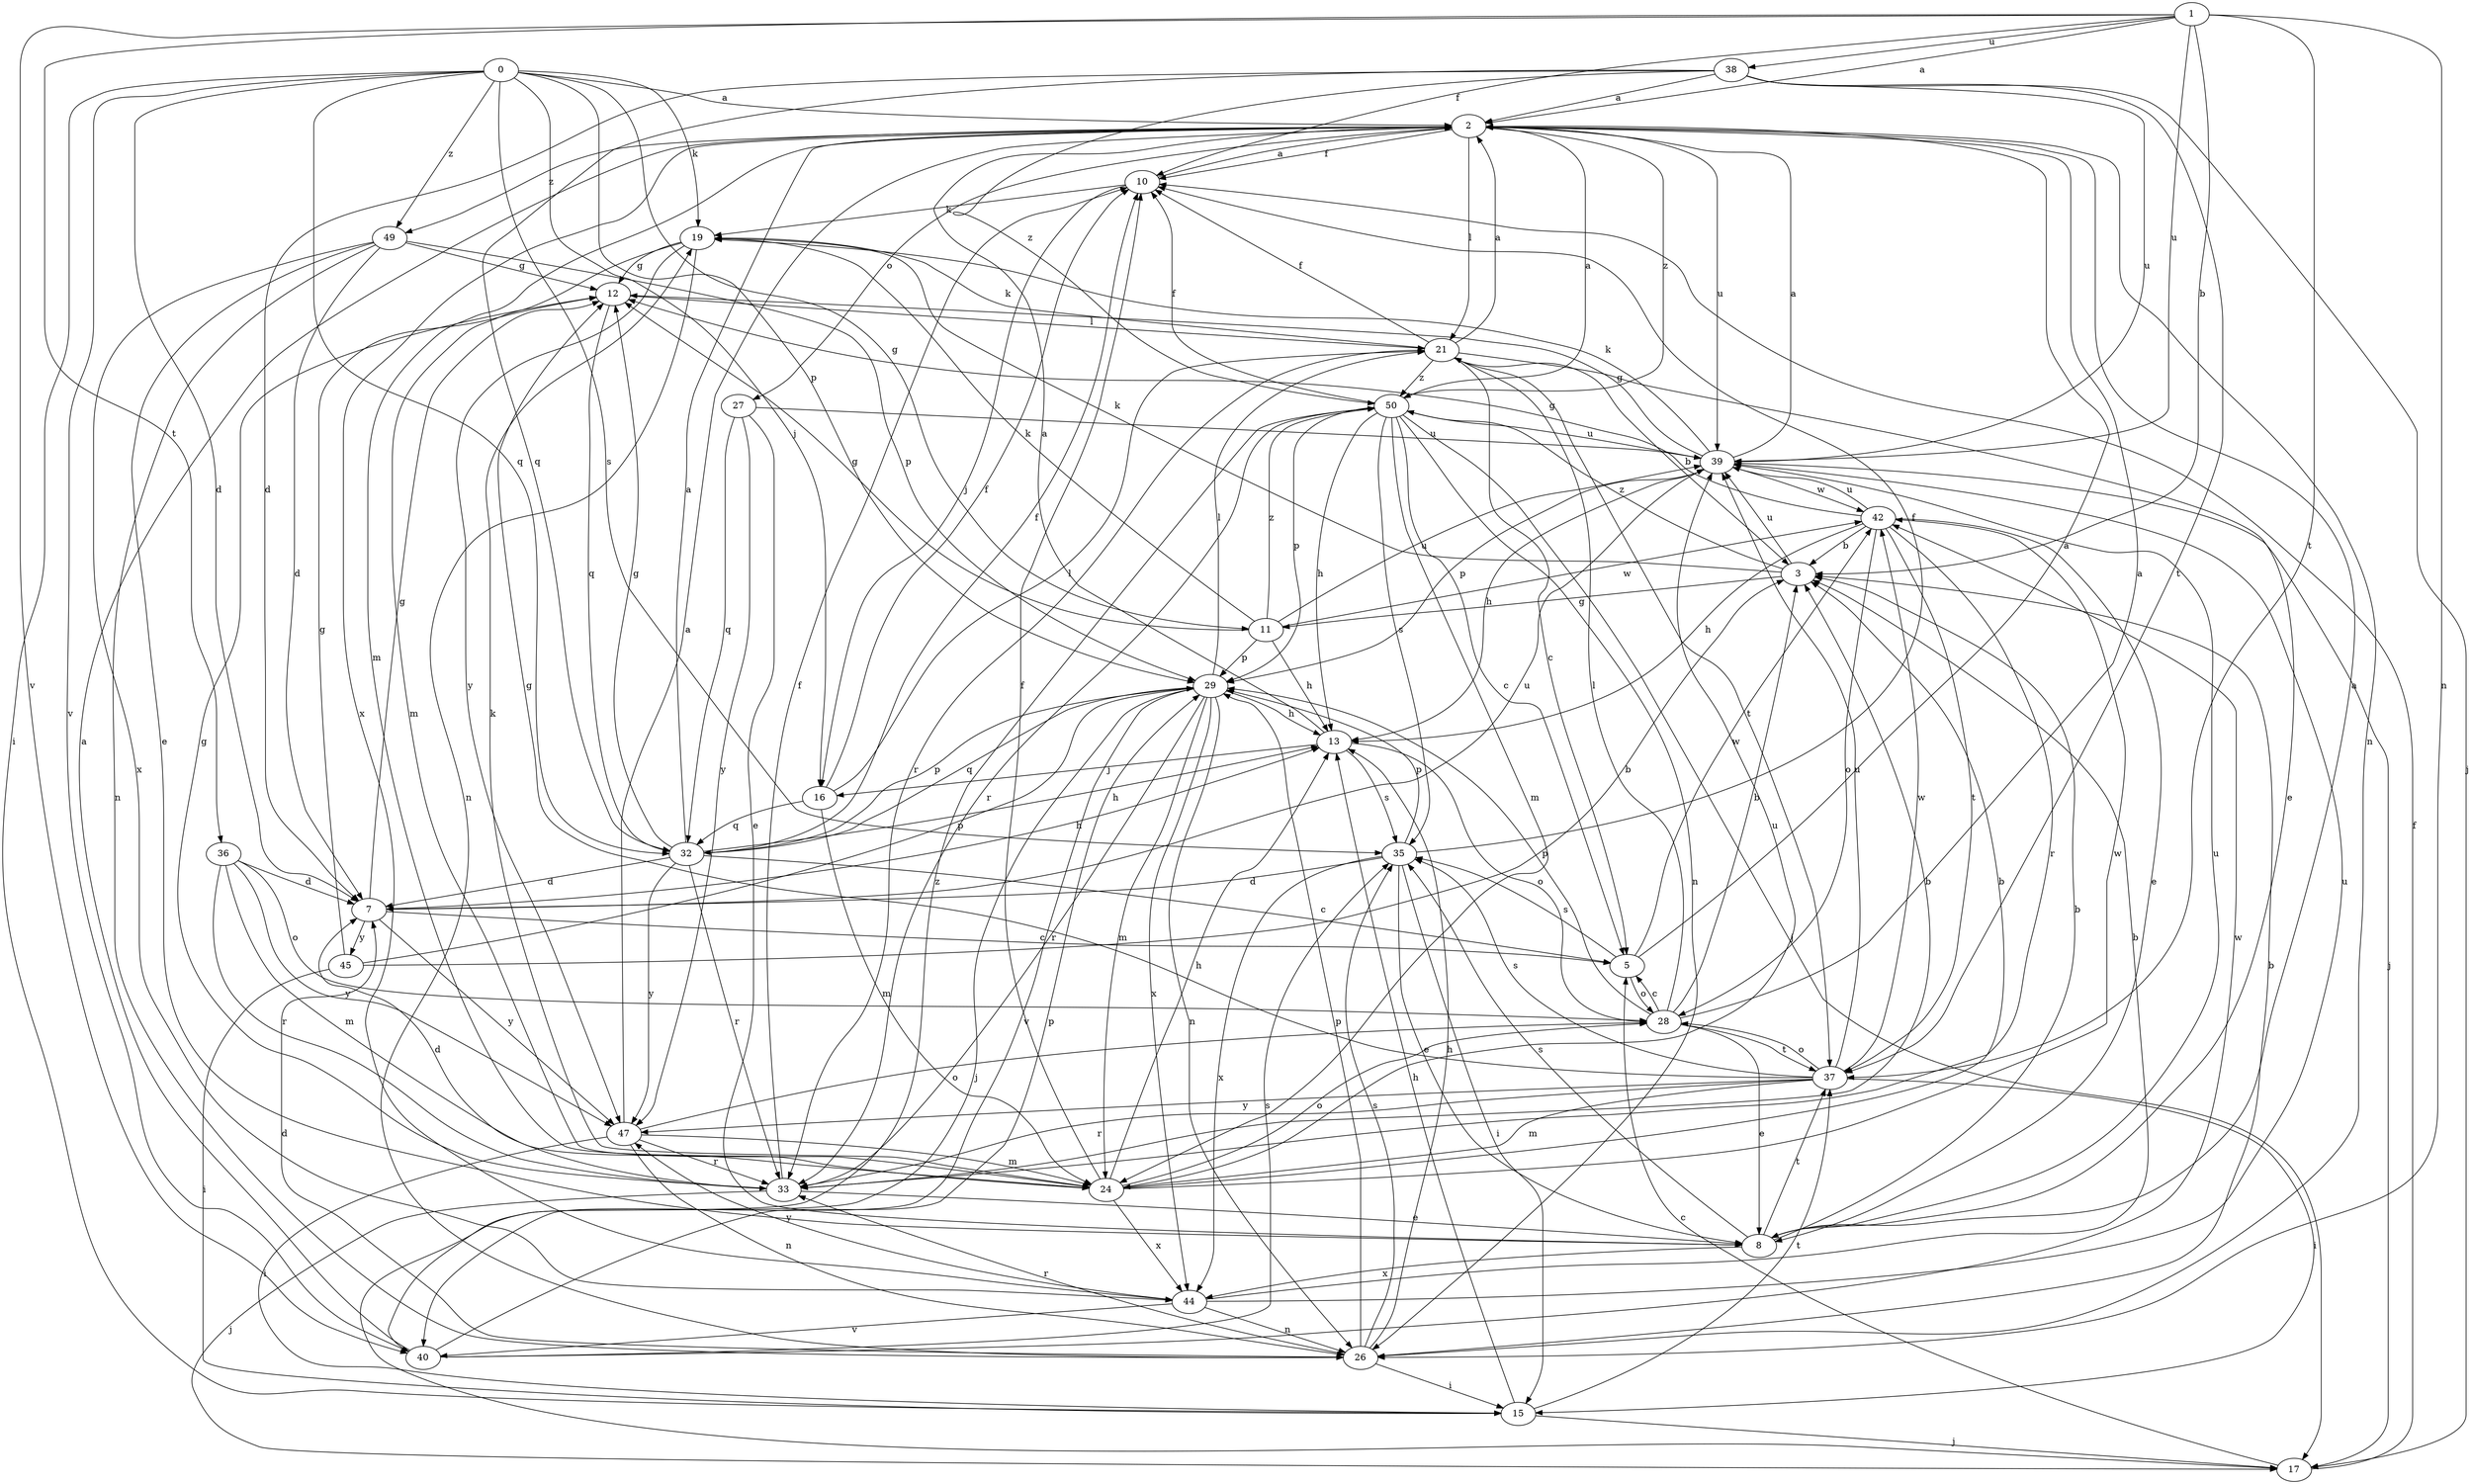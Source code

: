 strict digraph  {
0;
1;
2;
3;
5;
7;
8;
10;
11;
12;
13;
15;
16;
17;
19;
21;
24;
26;
27;
28;
29;
32;
33;
35;
36;
37;
38;
39;
40;
42;
44;
45;
47;
49;
50;
0 -> 2  [label=a];
0 -> 7  [label=d];
0 -> 11  [label=g];
0 -> 15  [label=i];
0 -> 16  [label=j];
0 -> 19  [label=k];
0 -> 29  [label=p];
0 -> 32  [label=q];
0 -> 35  [label=s];
0 -> 40  [label=v];
0 -> 49  [label=z];
1 -> 2  [label=a];
1 -> 3  [label=b];
1 -> 10  [label=f];
1 -> 26  [label=n];
1 -> 36  [label=t];
1 -> 37  [label=t];
1 -> 38  [label=u];
1 -> 39  [label=u];
1 -> 40  [label=v];
2 -> 10  [label=f];
2 -> 21  [label=l];
2 -> 24  [label=m];
2 -> 26  [label=n];
2 -> 27  [label=o];
2 -> 39  [label=u];
2 -> 44  [label=x];
2 -> 49  [label=z];
2 -> 50  [label=z];
3 -> 11  [label=g];
3 -> 19  [label=k];
3 -> 39  [label=u];
3 -> 50  [label=z];
5 -> 2  [label=a];
5 -> 28  [label=o];
5 -> 35  [label=s];
5 -> 42  [label=w];
7 -> 5  [label=c];
7 -> 12  [label=g];
7 -> 13  [label=h];
7 -> 39  [label=u];
7 -> 45  [label=y];
7 -> 47  [label=y];
8 -> 2  [label=a];
8 -> 3  [label=b];
8 -> 35  [label=s];
8 -> 37  [label=t];
8 -> 39  [label=u];
8 -> 44  [label=x];
10 -> 2  [label=a];
10 -> 16  [label=j];
10 -> 19  [label=k];
11 -> 12  [label=g];
11 -> 13  [label=h];
11 -> 19  [label=k];
11 -> 29  [label=p];
11 -> 39  [label=u];
11 -> 42  [label=w];
11 -> 50  [label=z];
12 -> 21  [label=l];
12 -> 32  [label=q];
13 -> 2  [label=a];
13 -> 16  [label=j];
13 -> 28  [label=o];
13 -> 35  [label=s];
15 -> 13  [label=h];
15 -> 17  [label=j];
15 -> 37  [label=t];
16 -> 10  [label=f];
16 -> 21  [label=l];
16 -> 24  [label=m];
16 -> 32  [label=q];
17 -> 5  [label=c];
17 -> 10  [label=f];
19 -> 12  [label=g];
19 -> 24  [label=m];
19 -> 26  [label=n];
19 -> 47  [label=y];
21 -> 2  [label=a];
21 -> 3  [label=b];
21 -> 5  [label=c];
21 -> 8  [label=e];
21 -> 10  [label=f];
21 -> 19  [label=k];
21 -> 33  [label=r];
21 -> 37  [label=t];
21 -> 50  [label=z];
24 -> 3  [label=b];
24 -> 10  [label=f];
24 -> 13  [label=h];
24 -> 19  [label=k];
24 -> 28  [label=o];
24 -> 39  [label=u];
24 -> 42  [label=w];
24 -> 44  [label=x];
26 -> 3  [label=b];
26 -> 7  [label=d];
26 -> 13  [label=h];
26 -> 15  [label=i];
26 -> 29  [label=p];
26 -> 33  [label=r];
26 -> 35  [label=s];
27 -> 8  [label=e];
27 -> 32  [label=q];
27 -> 39  [label=u];
27 -> 47  [label=y];
28 -> 2  [label=a];
28 -> 3  [label=b];
28 -> 5  [label=c];
28 -> 8  [label=e];
28 -> 21  [label=l];
28 -> 29  [label=p];
28 -> 37  [label=t];
29 -> 13  [label=h];
29 -> 17  [label=j];
29 -> 21  [label=l];
29 -> 24  [label=m];
29 -> 26  [label=n];
29 -> 32  [label=q];
29 -> 33  [label=r];
29 -> 40  [label=v];
29 -> 44  [label=x];
32 -> 2  [label=a];
32 -> 5  [label=c];
32 -> 7  [label=d];
32 -> 10  [label=f];
32 -> 12  [label=g];
32 -> 13  [label=h];
32 -> 29  [label=p];
32 -> 33  [label=r];
32 -> 47  [label=y];
33 -> 3  [label=b];
33 -> 7  [label=d];
33 -> 8  [label=e];
33 -> 10  [label=f];
33 -> 12  [label=g];
33 -> 17  [label=j];
35 -> 7  [label=d];
35 -> 8  [label=e];
35 -> 10  [label=f];
35 -> 15  [label=i];
35 -> 29  [label=p];
35 -> 44  [label=x];
36 -> 7  [label=d];
36 -> 24  [label=m];
36 -> 28  [label=o];
36 -> 33  [label=r];
36 -> 47  [label=y];
37 -> 12  [label=g];
37 -> 15  [label=i];
37 -> 24  [label=m];
37 -> 28  [label=o];
37 -> 33  [label=r];
37 -> 35  [label=s];
37 -> 39  [label=u];
37 -> 42  [label=w];
37 -> 47  [label=y];
38 -> 2  [label=a];
38 -> 7  [label=d];
38 -> 17  [label=j];
38 -> 32  [label=q];
38 -> 37  [label=t];
38 -> 39  [label=u];
38 -> 50  [label=z];
39 -> 2  [label=a];
39 -> 12  [label=g];
39 -> 13  [label=h];
39 -> 17  [label=j];
39 -> 19  [label=k];
39 -> 29  [label=p];
39 -> 42  [label=w];
40 -> 2  [label=a];
40 -> 29  [label=p];
40 -> 35  [label=s];
40 -> 42  [label=w];
40 -> 50  [label=z];
42 -> 3  [label=b];
42 -> 8  [label=e];
42 -> 12  [label=g];
42 -> 13  [label=h];
42 -> 28  [label=o];
42 -> 33  [label=r];
42 -> 37  [label=t];
42 -> 39  [label=u];
44 -> 3  [label=b];
44 -> 26  [label=n];
44 -> 39  [label=u];
44 -> 40  [label=v];
44 -> 47  [label=y];
45 -> 3  [label=b];
45 -> 12  [label=g];
45 -> 15  [label=i];
45 -> 29  [label=p];
47 -> 2  [label=a];
47 -> 15  [label=i];
47 -> 24  [label=m];
47 -> 26  [label=n];
47 -> 28  [label=o];
47 -> 33  [label=r];
49 -> 7  [label=d];
49 -> 8  [label=e];
49 -> 12  [label=g];
49 -> 26  [label=n];
49 -> 29  [label=p];
49 -> 44  [label=x];
50 -> 2  [label=a];
50 -> 5  [label=c];
50 -> 10  [label=f];
50 -> 13  [label=h];
50 -> 17  [label=j];
50 -> 24  [label=m];
50 -> 26  [label=n];
50 -> 29  [label=p];
50 -> 33  [label=r];
50 -> 35  [label=s];
50 -> 39  [label=u];
}
